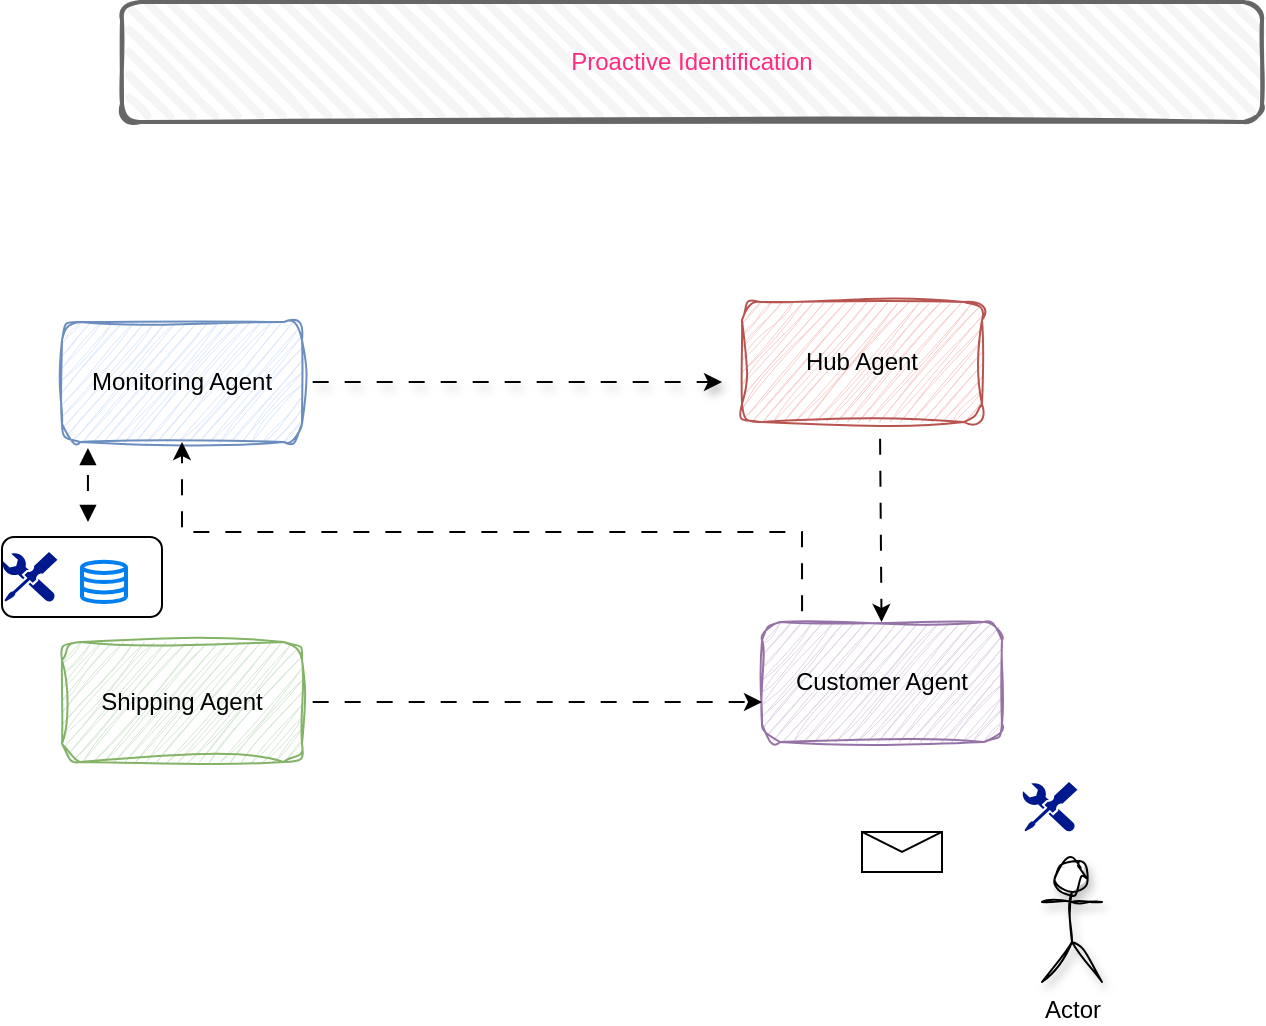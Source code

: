 <mxfile version="24.7.17">
  <diagram name="Page-1" id="w8nOpF2oB80g59Bv6xfn">
    <mxGraphModel dx="1017" dy="1596" grid="1" gridSize="10" guides="1" tooltips="1" connect="1" arrows="1" fold="1" page="1" pageScale="1" pageWidth="850" pageHeight="1100" math="0" shadow="0">
      <root>
        <mxCell id="0" />
        <mxCell id="1" parent="0" />
        <mxCell id="QeXeqaZ-3VHrsMZZlII8-31" value="" style="rounded=1;whiteSpace=wrap;html=1;" vertex="1" parent="1">
          <mxGeometry x="20" y="-312.48" width="80" height="40" as="geometry" />
        </mxCell>
        <mxCell id="WguVO1PVhgAHjZ4VN-y--3" value="Hub Agent" style="rounded=1;whiteSpace=wrap;html=1;fillColor=#f8cecc;strokeColor=#b85450;sketch=1;curveFitting=1;jiggle=2;" parent="1" vertex="1">
          <mxGeometry x="390" y="-430" width="120" height="60" as="geometry" />
        </mxCell>
        <mxCell id="WguVO1PVhgAHjZ4VN-y--4" value="Actor" style="shape=umlActor;verticalLabelPosition=bottom;verticalAlign=top;html=1;outlineConnect=0;shadow=1;sketch=1;curveFitting=1;jiggle=2;" parent="1" vertex="1">
          <mxGeometry x="540" y="-150" width="30" height="60" as="geometry" />
        </mxCell>
        <mxCell id="QeXeqaZ-3VHrsMZZlII8-1" value="" style="endArrow=classic;html=1;rounded=0;flowAnimation=1;shadow=1;" edge="1" parent="1">
          <mxGeometry width="50" height="50" relative="1" as="geometry">
            <mxPoint x="170" y="-390" as="sourcePoint" />
            <mxPoint x="380" y="-390" as="targetPoint" />
          </mxGeometry>
        </mxCell>
        <mxCell id="QeXeqaZ-3VHrsMZZlII8-10" value="&lt;font color=&quot;#ff2b80&quot;&gt;Proactive Identification&lt;/font&gt;" style="rounded=1;whiteSpace=wrap;html=1;strokeWidth=2;fillWeight=4;hachureGap=8;hachureAngle=45;fillColor=#f5f5f5;sketch=1;fontColor=#333333;strokeColor=#666666;" vertex="1" parent="1">
          <mxGeometry x="80" y="-580" width="570" height="60" as="geometry" />
        </mxCell>
        <mxCell id="QeXeqaZ-3VHrsMZZlII8-14" value="Monitoring Agent" style="rounded=1;whiteSpace=wrap;html=1;fillColor=#dae8fc;strokeColor=#6c8ebf;sketch=1;curveFitting=1;jiggle=2;" vertex="1" parent="1">
          <mxGeometry x="50" y="-420" width="120" height="60" as="geometry" />
        </mxCell>
        <mxCell id="QeXeqaZ-3VHrsMZZlII8-15" value="Shipping Agent" style="rounded=1;whiteSpace=wrap;html=1;fillColor=#d5e8d4;strokeColor=#82b366;sketch=1;curveFitting=1;jiggle=2;" vertex="1" parent="1">
          <mxGeometry x="50" y="-260" width="120" height="60" as="geometry" />
        </mxCell>
        <mxCell id="QeXeqaZ-3VHrsMZZlII8-22" style="edgeStyle=orthogonalEdgeStyle;rounded=0;orthogonalLoop=1;jettySize=auto;html=1;exitX=0.167;exitY=0;exitDx=0;exitDy=0;entryX=0.5;entryY=1;entryDx=0;entryDy=0;flowAnimation=1;exitPerimeter=0;" edge="1" parent="1" source="QeXeqaZ-3VHrsMZZlII8-16" target="QeXeqaZ-3VHrsMZZlII8-14">
          <mxGeometry relative="1" as="geometry" />
        </mxCell>
        <mxCell id="QeXeqaZ-3VHrsMZZlII8-16" value="Customer Agent" style="rounded=1;whiteSpace=wrap;html=1;fillColor=#e1d5e7;strokeColor=#9673a6;sketch=1;curveFitting=1;jiggle=2;" vertex="1" parent="1">
          <mxGeometry x="400" y="-270" width="120" height="60" as="geometry" />
        </mxCell>
        <mxCell id="QeXeqaZ-3VHrsMZZlII8-17" value="" style="endArrow=classic;html=1;rounded=0;exitX=0.575;exitY=1.05;exitDx=0;exitDy=0;exitPerimeter=0;flowAnimation=1;" edge="1" parent="1" source="WguVO1PVhgAHjZ4VN-y--3" target="QeXeqaZ-3VHrsMZZlII8-16">
          <mxGeometry width="50" height="50" relative="1" as="geometry">
            <mxPoint x="280" y="-320" as="sourcePoint" />
            <mxPoint x="330" y="-370" as="targetPoint" />
            <Array as="points" />
          </mxGeometry>
        </mxCell>
        <mxCell id="QeXeqaZ-3VHrsMZZlII8-21" style="edgeStyle=orthogonalEdgeStyle;rounded=0;orthogonalLoop=1;jettySize=auto;html=1;flowAnimation=1;" edge="1" parent="1" source="QeXeqaZ-3VHrsMZZlII8-15">
          <mxGeometry relative="1" as="geometry">
            <mxPoint x="400" y="-230" as="targetPoint" />
            <Array as="points">
              <mxPoint x="330" y="-230" />
              <mxPoint x="330" y="-230" />
            </Array>
          </mxGeometry>
        </mxCell>
        <mxCell id="QeXeqaZ-3VHrsMZZlII8-23" value="" style="sketch=0;aspect=fixed;pointerEvents=1;shadow=0;dashed=0;html=1;strokeColor=none;labelPosition=center;verticalLabelPosition=bottom;verticalAlign=top;align=center;fillColor=#00188D;shape=mxgraph.mscae.enterprise.tool;" vertex="1" parent="1">
          <mxGeometry x="20" y="-304.95" width="27.72" height="24.95" as="geometry" />
        </mxCell>
        <mxCell id="QeXeqaZ-3VHrsMZZlII8-24" value="" style="html=1;verticalLabelPosition=bottom;align=center;labelBackgroundColor=#ffffff;verticalAlign=top;strokeWidth=2;strokeColor=#0080F0;shadow=0;dashed=0;shape=mxgraph.ios7.icons.data;" vertex="1" parent="1">
          <mxGeometry x="60" y="-300.1" width="22" height="20.1" as="geometry" />
        </mxCell>
        <mxCell id="QeXeqaZ-3VHrsMZZlII8-30" value="" style="endArrow=block;startArrow=block;endFill=1;startFill=1;html=1;rounded=0;exitX=0.108;exitY=1.05;exitDx=0;exitDy=0;exitPerimeter=0;flowAnimation=1;" edge="1" parent="1" source="QeXeqaZ-3VHrsMZZlII8-14">
          <mxGeometry width="160" relative="1" as="geometry">
            <mxPoint x="-10" y="-350" as="sourcePoint" />
            <mxPoint x="63" y="-320" as="targetPoint" />
          </mxGeometry>
        </mxCell>
        <mxCell id="QeXeqaZ-3VHrsMZZlII8-45" value="" style="sketch=0;aspect=fixed;pointerEvents=1;shadow=0;dashed=0;html=1;strokeColor=none;labelPosition=center;verticalLabelPosition=bottom;verticalAlign=top;align=center;fillColor=#00188D;shape=mxgraph.mscae.enterprise.tool;" vertex="1" parent="1">
          <mxGeometry x="530" y="-190" width="27.72" height="24.95" as="geometry" />
        </mxCell>
        <mxCell id="QeXeqaZ-3VHrsMZZlII8-47" value="" style="shape=message;html=1;html=1;outlineConnect=0;labelPosition=center;verticalLabelPosition=bottom;align=center;verticalAlign=top;" vertex="1" parent="1">
          <mxGeometry x="450" y="-165.05" width="40" height="20" as="geometry" />
        </mxCell>
      </root>
    </mxGraphModel>
  </diagram>
</mxfile>
